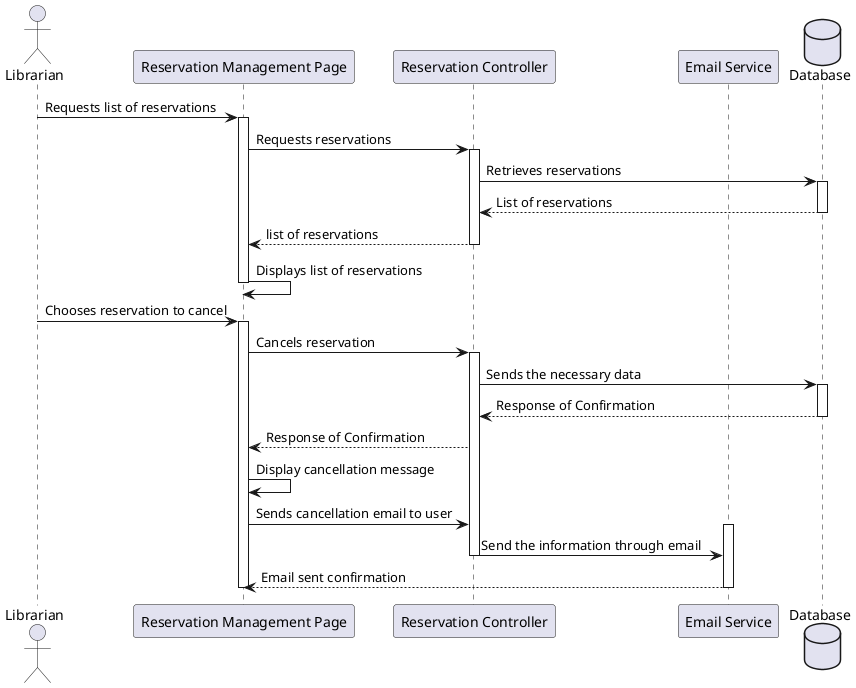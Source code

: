 @startuml
actor "Librarian" as Librarian
participant "Reservation Management Page" as System
participant "Reservation Controller" as Controller
participant "Email Service" as Email
database "Database" as Database

Librarian -> System: Requests list of reservations
activate System

System -> Controller: Requests reservations
activate Controller

Controller -> Database: Retrieves reservations
activate Database
Database --> Controller: List of reservations
deactivate Database
Controller --> System:  list of reservations
deactivate Controller

System -> System: Displays list of reservations
deactivate System

Librarian -> System: Chooses reservation to cancel
activate System

System -> Controller: Cancels reservation
activate Controller
Controller -> Database: Sends the necessary data
activate Database
Database --> Controller: Response of Confirmation
deactivate Database
Controller --> System: Response of Confirmation
System -> System: Display cancellation message


System -> Controller: Sends cancellation email to user
activate Email
Controller -> Email:Send the information through email
deactivate Controller
Email --> System: Email sent confirmation
deactivate Email

deactivate System
@enduml
